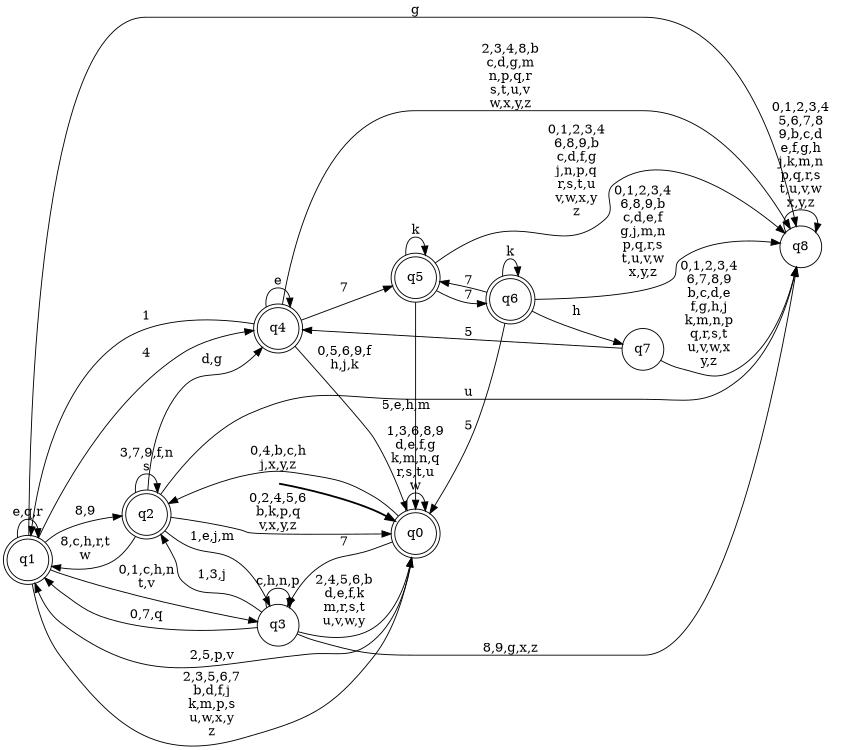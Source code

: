 digraph BlueStar {
__start0 [style = invis, shape = none, label = "", width = 0, height = 0];

rankdir=LR;
size="8,5";

s0 [style="rounded,filled", color="black", fillcolor="white" shape="doublecircle", label="q0"];
s1 [style="rounded,filled", color="black", fillcolor="white" shape="doublecircle", label="q1"];
s2 [style="rounded,filled", color="black", fillcolor="white" shape="doublecircle", label="q2"];
s3 [style="filled", color="black", fillcolor="white" shape="circle", label="q3"];
s4 [style="rounded,filled", color="black", fillcolor="white" shape="doublecircle", label="q4"];
s5 [style="rounded,filled", color="black", fillcolor="white" shape="doublecircle", label="q5"];
s6 [style="rounded,filled", color="black", fillcolor="white" shape="doublecircle", label="q6"];
s7 [style="filled", color="black", fillcolor="white" shape="circle", label="q7"];
s8 [style="filled", color="black", fillcolor="white" shape="circle", label="q8"];
subgraph cluster_main { 
	graph [pad=".75", ranksep="0.15", nodesep="0.15"];
	 style=invis; 
	__start0 -> s0 [penwidth=2];
}
s0 -> s0 [label="1,3,6,8,9\nd,e,f,g\nk,m,n,q\nr,s,t,u\nw"];
s0 -> s1 [label="2,5,p,v"];
s0 -> s2 [label="0,4,b,c,h\nj,x,y,z"];
s0 -> s3 [label="7"];
s1 -> s0 [label="2,3,5,6,7\nb,d,f,j\nk,m,p,s\nu,w,x,y\nz"];
s1 -> s1 [label="e,q,r"];
s1 -> s2 [label="8,9"];
s1 -> s3 [label="0,1,c,h,n\nt,v"];
s1 -> s4 [label="4"];
s1 -> s8 [label="g"];
s2 -> s0 [label="0,2,4,5,6\nb,k,p,q\nv,x,y,z"];
s2 -> s1 [label="8,c,h,r,t\nw"];
s2 -> s2 [label="3,7,9,f,n\ns"];
s2 -> s3 [label="1,e,j,m"];
s2 -> s4 [label="d,g"];
s2 -> s8 [label="u"];
s3 -> s0 [label="2,4,5,6,b\nd,e,f,k\nm,r,s,t\nu,v,w,y"];
s3 -> s1 [label="0,7,q"];
s3 -> s2 [label="1,3,j"];
s3 -> s3 [label="c,h,n,p"];
s3 -> s8 [label="8,9,g,x,z"];
s4 -> s0 [label="0,5,6,9,f\nh,j,k"];
s4 -> s1 [label="1"];
s4 -> s4 [label="e"];
s4 -> s5 [label="7"];
s4 -> s8 [label="2,3,4,8,b\nc,d,g,m\nn,p,q,r\ns,t,u,v\nw,x,y,z"];
s5 -> s0 [label="5,e,h,m"];
s5 -> s5 [label="k"];
s5 -> s6 [label="7"];
s5 -> s8 [label="0,1,2,3,4\n6,8,9,b\nc,d,f,g\nj,n,p,q\nr,s,t,u\nv,w,x,y\nz"];
s6 -> s0 [label="5"];
s6 -> s5 [label="7"];
s6 -> s6 [label="k"];
s6 -> s7 [label="h"];
s6 -> s8 [label="0,1,2,3,4\n6,8,9,b\nc,d,e,f\ng,j,m,n\np,q,r,s\nt,u,v,w\nx,y,z"];
s7 -> s4 [label="5"];
s7 -> s8 [label="0,1,2,3,4\n6,7,8,9\nb,c,d,e\nf,g,h,j\nk,m,n,p\nq,r,s,t\nu,v,w,x\ny,z"];
s8 -> s8 [label="0,1,2,3,4\n5,6,7,8\n9,b,c,d\ne,f,g,h\nj,k,m,n\np,q,r,s\nt,u,v,w\nx,y,z"];

}